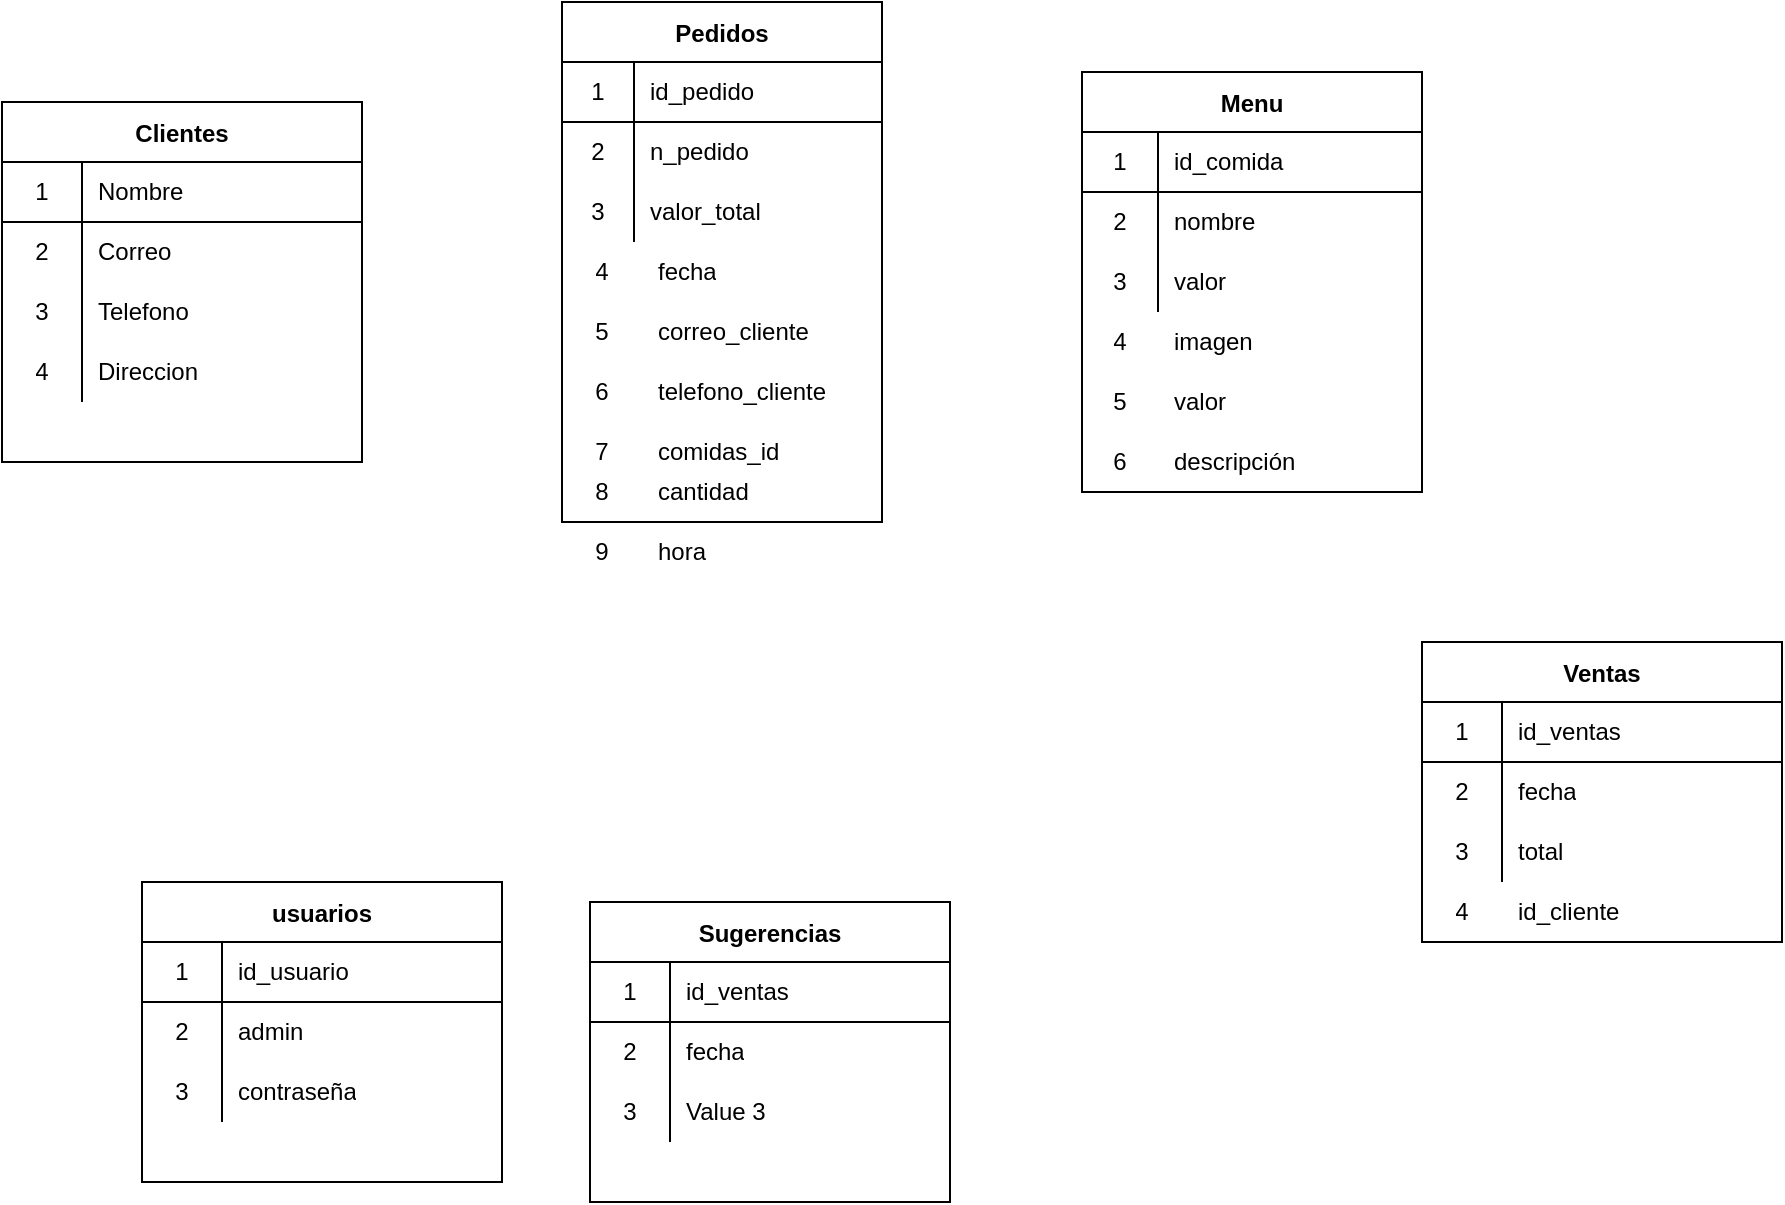 <mxfile version="15.1.0" type="github">
  <diagram id="-BG7lShjrqYhN6u9oOaw" name="Page-1">
    <mxGraphModel dx="1422" dy="746" grid="1" gridSize="10" guides="1" tooltips="1" connect="1" arrows="1" fold="1" page="1" pageScale="1" pageWidth="827" pageHeight="1169" math="0" shadow="0">
      <root>
        <mxCell id="0" />
        <mxCell id="1" parent="0" />
        <mxCell id="8oxBCnsaLcjRv4_HyD2p-2" value="Pedidos" style="shape=table;startSize=30;container=1;collapsible=0;childLayout=tableLayout;fixedRows=1;rowLines=0;fontStyle=1;align=center;pointerEvents=1;" parent="1" vertex="1">
          <mxGeometry x="310" y="90" width="160" height="260" as="geometry" />
        </mxCell>
        <mxCell id="8oxBCnsaLcjRv4_HyD2p-3" value="" style="shape=partialRectangle;html=1;whiteSpace=wrap;collapsible=0;dropTarget=0;pointerEvents=1;fillColor=none;top=0;left=0;bottom=1;right=0;points=[[0,0.5],[1,0.5]];portConstraint=eastwest;" parent="8oxBCnsaLcjRv4_HyD2p-2" vertex="1">
          <mxGeometry y="30" width="160" height="30" as="geometry" />
        </mxCell>
        <mxCell id="8oxBCnsaLcjRv4_HyD2p-4" value="1" style="shape=partialRectangle;html=1;whiteSpace=wrap;connectable=0;fillColor=none;top=0;left=0;bottom=0;right=0;overflow=hidden;pointerEvents=1;" parent="8oxBCnsaLcjRv4_HyD2p-3" vertex="1">
          <mxGeometry width="36" height="30" as="geometry" />
        </mxCell>
        <mxCell id="8oxBCnsaLcjRv4_HyD2p-5" value="id_pedido" style="shape=partialRectangle;html=1;whiteSpace=wrap;connectable=0;fillColor=none;top=0;left=0;bottom=0;right=0;align=left;spacingLeft=6;overflow=hidden;pointerEvents=1;" parent="8oxBCnsaLcjRv4_HyD2p-3" vertex="1">
          <mxGeometry x="36" width="124" height="30" as="geometry" />
        </mxCell>
        <mxCell id="8oxBCnsaLcjRv4_HyD2p-6" value="" style="shape=partialRectangle;html=1;whiteSpace=wrap;collapsible=0;dropTarget=0;pointerEvents=1;fillColor=none;top=0;left=0;bottom=0;right=0;points=[[0,0.5],[1,0.5]];portConstraint=eastwest;" parent="8oxBCnsaLcjRv4_HyD2p-2" vertex="1">
          <mxGeometry y="60" width="160" height="30" as="geometry" />
        </mxCell>
        <mxCell id="8oxBCnsaLcjRv4_HyD2p-7" value="2" style="shape=partialRectangle;html=1;whiteSpace=wrap;connectable=0;fillColor=none;top=0;left=0;bottom=0;right=0;overflow=hidden;pointerEvents=1;" parent="8oxBCnsaLcjRv4_HyD2p-6" vertex="1">
          <mxGeometry width="36" height="30" as="geometry" />
        </mxCell>
        <mxCell id="8oxBCnsaLcjRv4_HyD2p-8" value="n_pedido" style="shape=partialRectangle;html=1;whiteSpace=wrap;connectable=0;fillColor=none;top=0;left=0;bottom=0;right=0;align=left;spacingLeft=6;overflow=hidden;pointerEvents=1;" parent="8oxBCnsaLcjRv4_HyD2p-6" vertex="1">
          <mxGeometry x="36" width="124" height="30" as="geometry" />
        </mxCell>
        <mxCell id="8oxBCnsaLcjRv4_HyD2p-9" value="" style="shape=partialRectangle;html=1;whiteSpace=wrap;collapsible=0;dropTarget=0;pointerEvents=1;fillColor=none;top=0;left=0;bottom=0;right=0;points=[[0,0.5],[1,0.5]];portConstraint=eastwest;" parent="8oxBCnsaLcjRv4_HyD2p-2" vertex="1">
          <mxGeometry y="90" width="160" height="30" as="geometry" />
        </mxCell>
        <mxCell id="8oxBCnsaLcjRv4_HyD2p-10" value="3" style="shape=partialRectangle;html=1;whiteSpace=wrap;connectable=0;fillColor=none;top=0;left=0;bottom=0;right=0;overflow=hidden;pointerEvents=1;" parent="8oxBCnsaLcjRv4_HyD2p-9" vertex="1">
          <mxGeometry width="36" height="30" as="geometry" />
        </mxCell>
        <mxCell id="8oxBCnsaLcjRv4_HyD2p-11" value="valor_total" style="shape=partialRectangle;html=1;whiteSpace=wrap;connectable=0;fillColor=none;top=0;left=0;bottom=0;right=0;align=left;spacingLeft=6;overflow=hidden;pointerEvents=1;" parent="8oxBCnsaLcjRv4_HyD2p-9" vertex="1">
          <mxGeometry x="36" width="124" height="30" as="geometry" />
        </mxCell>
        <mxCell id="8oxBCnsaLcjRv4_HyD2p-12" value="Menu" style="shape=table;startSize=30;container=1;collapsible=0;childLayout=tableLayout;fixedRows=1;rowLines=0;fontStyle=1;align=center;pointerEvents=1;" parent="1" vertex="1">
          <mxGeometry x="570" y="125" width="170" height="210" as="geometry" />
        </mxCell>
        <mxCell id="8oxBCnsaLcjRv4_HyD2p-13" value="" style="shape=partialRectangle;html=1;whiteSpace=wrap;collapsible=0;dropTarget=0;pointerEvents=1;fillColor=none;top=0;left=0;bottom=1;right=0;points=[[0,0.5],[1,0.5]];portConstraint=eastwest;" parent="8oxBCnsaLcjRv4_HyD2p-12" vertex="1">
          <mxGeometry y="30" width="170" height="30" as="geometry" />
        </mxCell>
        <mxCell id="8oxBCnsaLcjRv4_HyD2p-14" value="1" style="shape=partialRectangle;html=1;whiteSpace=wrap;connectable=0;fillColor=none;top=0;left=0;bottom=0;right=0;overflow=hidden;pointerEvents=1;" parent="8oxBCnsaLcjRv4_HyD2p-13" vertex="1">
          <mxGeometry width="38" height="30" as="geometry" />
        </mxCell>
        <mxCell id="8oxBCnsaLcjRv4_HyD2p-15" value="id_comida" style="shape=partialRectangle;html=1;whiteSpace=wrap;connectable=0;fillColor=none;top=0;left=0;bottom=0;right=0;align=left;spacingLeft=6;overflow=hidden;pointerEvents=1;" parent="8oxBCnsaLcjRv4_HyD2p-13" vertex="1">
          <mxGeometry x="38" width="132" height="30" as="geometry" />
        </mxCell>
        <mxCell id="8oxBCnsaLcjRv4_HyD2p-16" value="" style="shape=partialRectangle;html=1;whiteSpace=wrap;collapsible=0;dropTarget=0;pointerEvents=1;fillColor=none;top=0;left=0;bottom=0;right=0;points=[[0,0.5],[1,0.5]];portConstraint=eastwest;" parent="8oxBCnsaLcjRv4_HyD2p-12" vertex="1">
          <mxGeometry y="60" width="170" height="30" as="geometry" />
        </mxCell>
        <mxCell id="8oxBCnsaLcjRv4_HyD2p-17" value="2" style="shape=partialRectangle;html=1;whiteSpace=wrap;connectable=0;fillColor=none;top=0;left=0;bottom=0;right=0;overflow=hidden;pointerEvents=1;" parent="8oxBCnsaLcjRv4_HyD2p-16" vertex="1">
          <mxGeometry width="38" height="30" as="geometry" />
        </mxCell>
        <mxCell id="8oxBCnsaLcjRv4_HyD2p-18" value="nombre" style="shape=partialRectangle;html=1;whiteSpace=wrap;connectable=0;fillColor=none;top=0;left=0;bottom=0;right=0;align=left;spacingLeft=6;overflow=hidden;pointerEvents=1;" parent="8oxBCnsaLcjRv4_HyD2p-16" vertex="1">
          <mxGeometry x="38" width="132" height="30" as="geometry" />
        </mxCell>
        <mxCell id="8oxBCnsaLcjRv4_HyD2p-19" value="" style="shape=partialRectangle;html=1;whiteSpace=wrap;collapsible=0;dropTarget=0;pointerEvents=1;fillColor=none;top=0;left=0;bottom=0;right=0;points=[[0,0.5],[1,0.5]];portConstraint=eastwest;" parent="8oxBCnsaLcjRv4_HyD2p-12" vertex="1">
          <mxGeometry y="90" width="170" height="30" as="geometry" />
        </mxCell>
        <mxCell id="8oxBCnsaLcjRv4_HyD2p-20" value="3" style="shape=partialRectangle;html=1;whiteSpace=wrap;connectable=0;fillColor=none;top=0;left=0;bottom=0;right=0;overflow=hidden;pointerEvents=1;" parent="8oxBCnsaLcjRv4_HyD2p-19" vertex="1">
          <mxGeometry width="38" height="30" as="geometry" />
        </mxCell>
        <mxCell id="8oxBCnsaLcjRv4_HyD2p-21" value="valor" style="shape=partialRectangle;html=1;whiteSpace=wrap;connectable=0;fillColor=none;top=0;left=0;bottom=0;right=0;align=left;spacingLeft=6;overflow=hidden;pointerEvents=1;" parent="8oxBCnsaLcjRv4_HyD2p-19" vertex="1">
          <mxGeometry x="38" width="132" height="30" as="geometry" />
        </mxCell>
        <mxCell id="8oxBCnsaLcjRv4_HyD2p-22" value="usuarios" style="shape=table;startSize=30;container=1;collapsible=0;childLayout=tableLayout;fixedRows=1;rowLines=0;fontStyle=1;align=center;pointerEvents=1;" parent="1" vertex="1">
          <mxGeometry x="100" y="530" width="180" height="150" as="geometry" />
        </mxCell>
        <mxCell id="8oxBCnsaLcjRv4_HyD2p-23" value="" style="shape=partialRectangle;html=1;whiteSpace=wrap;collapsible=0;dropTarget=0;pointerEvents=1;fillColor=none;top=0;left=0;bottom=1;right=0;points=[[0,0.5],[1,0.5]];portConstraint=eastwest;" parent="8oxBCnsaLcjRv4_HyD2p-22" vertex="1">
          <mxGeometry y="30" width="180" height="30" as="geometry" />
        </mxCell>
        <mxCell id="8oxBCnsaLcjRv4_HyD2p-24" value="1" style="shape=partialRectangle;html=1;whiteSpace=wrap;connectable=0;fillColor=none;top=0;left=0;bottom=0;right=0;overflow=hidden;pointerEvents=1;" parent="8oxBCnsaLcjRv4_HyD2p-23" vertex="1">
          <mxGeometry width="40" height="30" as="geometry" />
        </mxCell>
        <mxCell id="8oxBCnsaLcjRv4_HyD2p-25" value="id_usuario" style="shape=partialRectangle;html=1;whiteSpace=wrap;connectable=0;fillColor=none;top=0;left=0;bottom=0;right=0;align=left;spacingLeft=6;overflow=hidden;pointerEvents=1;" parent="8oxBCnsaLcjRv4_HyD2p-23" vertex="1">
          <mxGeometry x="40" width="140" height="30" as="geometry" />
        </mxCell>
        <mxCell id="8oxBCnsaLcjRv4_HyD2p-26" value="" style="shape=partialRectangle;html=1;whiteSpace=wrap;collapsible=0;dropTarget=0;pointerEvents=1;fillColor=none;top=0;left=0;bottom=0;right=0;points=[[0,0.5],[1,0.5]];portConstraint=eastwest;" parent="8oxBCnsaLcjRv4_HyD2p-22" vertex="1">
          <mxGeometry y="60" width="180" height="30" as="geometry" />
        </mxCell>
        <mxCell id="8oxBCnsaLcjRv4_HyD2p-27" value="2" style="shape=partialRectangle;html=1;whiteSpace=wrap;connectable=0;fillColor=none;top=0;left=0;bottom=0;right=0;overflow=hidden;pointerEvents=1;" parent="8oxBCnsaLcjRv4_HyD2p-26" vertex="1">
          <mxGeometry width="40" height="30" as="geometry" />
        </mxCell>
        <mxCell id="8oxBCnsaLcjRv4_HyD2p-28" value="admin" style="shape=partialRectangle;html=1;whiteSpace=wrap;connectable=0;fillColor=none;top=0;left=0;bottom=0;right=0;align=left;spacingLeft=6;overflow=hidden;pointerEvents=1;" parent="8oxBCnsaLcjRv4_HyD2p-26" vertex="1">
          <mxGeometry x="40" width="140" height="30" as="geometry" />
        </mxCell>
        <mxCell id="8oxBCnsaLcjRv4_HyD2p-29" value="" style="shape=partialRectangle;html=1;whiteSpace=wrap;collapsible=0;dropTarget=0;pointerEvents=1;fillColor=none;top=0;left=0;bottom=0;right=0;points=[[0,0.5],[1,0.5]];portConstraint=eastwest;" parent="8oxBCnsaLcjRv4_HyD2p-22" vertex="1">
          <mxGeometry y="90" width="180" height="30" as="geometry" />
        </mxCell>
        <mxCell id="8oxBCnsaLcjRv4_HyD2p-30" value="3" style="shape=partialRectangle;html=1;whiteSpace=wrap;connectable=0;fillColor=none;top=0;left=0;bottom=0;right=0;overflow=hidden;pointerEvents=1;" parent="8oxBCnsaLcjRv4_HyD2p-29" vertex="1">
          <mxGeometry width="40" height="30" as="geometry" />
        </mxCell>
        <mxCell id="8oxBCnsaLcjRv4_HyD2p-31" value="contraseña" style="shape=partialRectangle;html=1;whiteSpace=wrap;connectable=0;fillColor=none;top=0;left=0;bottom=0;right=0;align=left;spacingLeft=6;overflow=hidden;pointerEvents=1;" parent="8oxBCnsaLcjRv4_HyD2p-29" vertex="1">
          <mxGeometry x="40" width="140" height="30" as="geometry" />
        </mxCell>
        <mxCell id="8oxBCnsaLcjRv4_HyD2p-35" value="" style="shape=partialRectangle;html=1;whiteSpace=wrap;collapsible=0;dropTarget=0;pointerEvents=1;fillColor=none;top=0;left=0;bottom=0;right=0;points=[[0,0.5],[1,0.5]];portConstraint=eastwest;" parent="1" vertex="1">
          <mxGeometry x="570" y="245" width="170" height="30" as="geometry" />
        </mxCell>
        <mxCell id="8oxBCnsaLcjRv4_HyD2p-36" value="4" style="shape=partialRectangle;html=1;whiteSpace=wrap;connectable=0;fillColor=none;top=0;left=0;bottom=0;right=0;overflow=hidden;pointerEvents=1;" parent="8oxBCnsaLcjRv4_HyD2p-35" vertex="1">
          <mxGeometry width="38" height="30" as="geometry" />
        </mxCell>
        <mxCell id="8oxBCnsaLcjRv4_HyD2p-37" value="imagen" style="shape=partialRectangle;html=1;whiteSpace=wrap;connectable=0;fillColor=none;top=0;left=0;bottom=0;right=0;align=left;spacingLeft=6;overflow=hidden;pointerEvents=1;" parent="8oxBCnsaLcjRv4_HyD2p-35" vertex="1">
          <mxGeometry x="38" width="132" height="30" as="geometry" />
        </mxCell>
        <mxCell id="8oxBCnsaLcjRv4_HyD2p-38" value="" style="shape=partialRectangle;html=1;whiteSpace=wrap;collapsible=0;dropTarget=0;pointerEvents=1;fillColor=none;top=0;left=0;bottom=0;right=0;points=[[0,0.5],[1,0.5]];portConstraint=eastwest;" parent="1" vertex="1">
          <mxGeometry x="570" y="275" width="170" height="30" as="geometry" />
        </mxCell>
        <mxCell id="8oxBCnsaLcjRv4_HyD2p-39" value="5" style="shape=partialRectangle;html=1;whiteSpace=wrap;connectable=0;fillColor=none;top=0;left=0;bottom=0;right=0;overflow=hidden;pointerEvents=1;" parent="8oxBCnsaLcjRv4_HyD2p-38" vertex="1">
          <mxGeometry width="38" height="30" as="geometry" />
        </mxCell>
        <mxCell id="8oxBCnsaLcjRv4_HyD2p-40" value="valor" style="shape=partialRectangle;html=1;whiteSpace=wrap;connectable=0;fillColor=none;top=0;left=0;bottom=0;right=0;align=left;spacingLeft=6;overflow=hidden;pointerEvents=1;" parent="8oxBCnsaLcjRv4_HyD2p-38" vertex="1">
          <mxGeometry x="38" width="132" height="30" as="geometry" />
        </mxCell>
        <mxCell id="8oxBCnsaLcjRv4_HyD2p-44" value="" style="shape=partialRectangle;html=1;whiteSpace=wrap;collapsible=0;dropTarget=0;pointerEvents=1;fillColor=none;top=0;left=0;bottom=0;right=0;points=[[0,0.5],[1,0.5]];portConstraint=eastwest;" parent="1" vertex="1">
          <mxGeometry x="310" y="240" width="180" height="30" as="geometry" />
        </mxCell>
        <mxCell id="8oxBCnsaLcjRv4_HyD2p-45" value="5" style="shape=partialRectangle;html=1;whiteSpace=wrap;connectable=0;fillColor=none;top=0;left=0;bottom=0;right=0;overflow=hidden;pointerEvents=1;" parent="8oxBCnsaLcjRv4_HyD2p-44" vertex="1">
          <mxGeometry width="40" height="30" as="geometry" />
        </mxCell>
        <mxCell id="8oxBCnsaLcjRv4_HyD2p-46" value="correo_cliente" style="shape=partialRectangle;html=1;whiteSpace=wrap;connectable=0;fillColor=none;top=0;left=0;bottom=0;right=0;align=left;spacingLeft=6;overflow=hidden;pointerEvents=1;" parent="8oxBCnsaLcjRv4_HyD2p-44" vertex="1">
          <mxGeometry x="40" width="140" height="30" as="geometry" />
        </mxCell>
        <mxCell id="8oxBCnsaLcjRv4_HyD2p-47" value="" style="shape=partialRectangle;html=1;whiteSpace=wrap;collapsible=0;dropTarget=0;pointerEvents=1;fillColor=none;top=0;left=0;bottom=0;right=0;points=[[0,0.5],[1,0.5]];portConstraint=eastwest;" parent="1" vertex="1">
          <mxGeometry x="310" y="270" width="180" height="30" as="geometry" />
        </mxCell>
        <mxCell id="8oxBCnsaLcjRv4_HyD2p-48" value="6" style="shape=partialRectangle;html=1;whiteSpace=wrap;connectable=0;fillColor=none;top=0;left=0;bottom=0;right=0;overflow=hidden;pointerEvents=1;" parent="8oxBCnsaLcjRv4_HyD2p-47" vertex="1">
          <mxGeometry width="40" height="30" as="geometry" />
        </mxCell>
        <mxCell id="8oxBCnsaLcjRv4_HyD2p-49" value="telefono_cliente" style="shape=partialRectangle;html=1;whiteSpace=wrap;connectable=0;fillColor=none;top=0;left=0;bottom=0;right=0;align=left;spacingLeft=6;overflow=hidden;pointerEvents=1;" parent="8oxBCnsaLcjRv4_HyD2p-47" vertex="1">
          <mxGeometry x="40" width="140" height="30" as="geometry" />
        </mxCell>
        <mxCell id="8oxBCnsaLcjRv4_HyD2p-60" value="" style="shape=partialRectangle;html=1;whiteSpace=wrap;collapsible=0;dropTarget=0;pointerEvents=1;fillColor=none;top=0;left=0;bottom=0;right=0;points=[[0,0.5],[1,0.5]];portConstraint=eastwest;" parent="1" vertex="1">
          <mxGeometry x="310" y="300" width="180" height="30" as="geometry" />
        </mxCell>
        <mxCell id="8oxBCnsaLcjRv4_HyD2p-61" value="7" style="shape=partialRectangle;html=1;whiteSpace=wrap;connectable=0;fillColor=none;top=0;left=0;bottom=0;right=0;overflow=hidden;pointerEvents=1;" parent="8oxBCnsaLcjRv4_HyD2p-60" vertex="1">
          <mxGeometry width="40" height="30" as="geometry" />
        </mxCell>
        <mxCell id="8oxBCnsaLcjRv4_HyD2p-62" value="comidas_id" style="shape=partialRectangle;html=1;whiteSpace=wrap;connectable=0;fillColor=none;top=0;left=0;bottom=0;right=0;align=left;spacingLeft=6;overflow=hidden;pointerEvents=1;" parent="8oxBCnsaLcjRv4_HyD2p-60" vertex="1">
          <mxGeometry x="40" width="140" height="30" as="geometry" />
        </mxCell>
        <mxCell id="8oxBCnsaLcjRv4_HyD2p-63" value="" style="shape=partialRectangle;html=1;whiteSpace=wrap;collapsible=0;dropTarget=0;pointerEvents=1;fillColor=none;top=0;left=0;bottom=0;right=0;points=[[0,0.5],[1,0.5]];portConstraint=eastwest;" parent="1" vertex="1">
          <mxGeometry x="570" y="305" width="170" height="30" as="geometry" />
        </mxCell>
        <mxCell id="8oxBCnsaLcjRv4_HyD2p-64" value="6" style="shape=partialRectangle;html=1;whiteSpace=wrap;connectable=0;fillColor=none;top=0;left=0;bottom=0;right=0;overflow=hidden;pointerEvents=1;" parent="8oxBCnsaLcjRv4_HyD2p-63" vertex="1">
          <mxGeometry width="38" height="30" as="geometry" />
        </mxCell>
        <mxCell id="8oxBCnsaLcjRv4_HyD2p-65" value="descripción" style="shape=partialRectangle;html=1;whiteSpace=wrap;connectable=0;fillColor=none;top=0;left=0;bottom=0;right=0;align=left;spacingLeft=6;overflow=hidden;pointerEvents=1;" parent="8oxBCnsaLcjRv4_HyD2p-63" vertex="1">
          <mxGeometry x="38" width="132" height="30" as="geometry" />
        </mxCell>
        <mxCell id="8oxBCnsaLcjRv4_HyD2p-66" value="" style="shape=partialRectangle;html=1;whiteSpace=wrap;collapsible=0;dropTarget=0;pointerEvents=1;fillColor=none;top=0;left=0;bottom=0;right=0;points=[[0,0.5],[1,0.5]];portConstraint=eastwest;" parent="1" vertex="1">
          <mxGeometry x="310" y="320" width="180" height="30" as="geometry" />
        </mxCell>
        <mxCell id="8oxBCnsaLcjRv4_HyD2p-67" value="8" style="shape=partialRectangle;html=1;whiteSpace=wrap;connectable=0;fillColor=none;top=0;left=0;bottom=0;right=0;overflow=hidden;pointerEvents=1;" parent="8oxBCnsaLcjRv4_HyD2p-66" vertex="1">
          <mxGeometry width="40" height="30" as="geometry" />
        </mxCell>
        <mxCell id="8oxBCnsaLcjRv4_HyD2p-68" value="cantidad" style="shape=partialRectangle;html=1;whiteSpace=wrap;connectable=0;fillColor=none;top=0;left=0;bottom=0;right=0;align=left;spacingLeft=6;overflow=hidden;pointerEvents=1;" parent="8oxBCnsaLcjRv4_HyD2p-66" vertex="1">
          <mxGeometry x="40" width="140" height="30" as="geometry" />
        </mxCell>
        <mxCell id="8oxBCnsaLcjRv4_HyD2p-69" value="Ventas" style="shape=table;startSize=30;container=1;collapsible=0;childLayout=tableLayout;fixedRows=1;rowLines=0;fontStyle=1;align=center;pointerEvents=1;" parent="1" vertex="1">
          <mxGeometry x="740" y="410" width="180" height="150" as="geometry" />
        </mxCell>
        <mxCell id="8oxBCnsaLcjRv4_HyD2p-70" value="" style="shape=partialRectangle;html=1;whiteSpace=wrap;collapsible=0;dropTarget=0;pointerEvents=1;fillColor=none;top=0;left=0;bottom=1;right=0;points=[[0,0.5],[1,0.5]];portConstraint=eastwest;" parent="8oxBCnsaLcjRv4_HyD2p-69" vertex="1">
          <mxGeometry y="30" width="180" height="30" as="geometry" />
        </mxCell>
        <mxCell id="8oxBCnsaLcjRv4_HyD2p-71" value="1" style="shape=partialRectangle;html=1;whiteSpace=wrap;connectable=0;fillColor=none;top=0;left=0;bottom=0;right=0;overflow=hidden;pointerEvents=1;" parent="8oxBCnsaLcjRv4_HyD2p-70" vertex="1">
          <mxGeometry width="40" height="30" as="geometry" />
        </mxCell>
        <mxCell id="8oxBCnsaLcjRv4_HyD2p-72" value="id_ventas" style="shape=partialRectangle;html=1;whiteSpace=wrap;connectable=0;fillColor=none;top=0;left=0;bottom=0;right=0;align=left;spacingLeft=6;overflow=hidden;pointerEvents=1;" parent="8oxBCnsaLcjRv4_HyD2p-70" vertex="1">
          <mxGeometry x="40" width="140" height="30" as="geometry" />
        </mxCell>
        <mxCell id="8oxBCnsaLcjRv4_HyD2p-73" value="" style="shape=partialRectangle;html=1;whiteSpace=wrap;collapsible=0;dropTarget=0;pointerEvents=1;fillColor=none;top=0;left=0;bottom=0;right=0;points=[[0,0.5],[1,0.5]];portConstraint=eastwest;" parent="8oxBCnsaLcjRv4_HyD2p-69" vertex="1">
          <mxGeometry y="60" width="180" height="30" as="geometry" />
        </mxCell>
        <mxCell id="8oxBCnsaLcjRv4_HyD2p-74" value="2" style="shape=partialRectangle;html=1;whiteSpace=wrap;connectable=0;fillColor=none;top=0;left=0;bottom=0;right=0;overflow=hidden;pointerEvents=1;" parent="8oxBCnsaLcjRv4_HyD2p-73" vertex="1">
          <mxGeometry width="40" height="30" as="geometry" />
        </mxCell>
        <mxCell id="8oxBCnsaLcjRv4_HyD2p-75" value="fecha" style="shape=partialRectangle;html=1;whiteSpace=wrap;connectable=0;fillColor=none;top=0;left=0;bottom=0;right=0;align=left;spacingLeft=6;overflow=hidden;pointerEvents=1;" parent="8oxBCnsaLcjRv4_HyD2p-73" vertex="1">
          <mxGeometry x="40" width="140" height="30" as="geometry" />
        </mxCell>
        <mxCell id="8oxBCnsaLcjRv4_HyD2p-76" value="" style="shape=partialRectangle;html=1;whiteSpace=wrap;collapsible=0;dropTarget=0;pointerEvents=1;fillColor=none;top=0;left=0;bottom=0;right=0;points=[[0,0.5],[1,0.5]];portConstraint=eastwest;" parent="8oxBCnsaLcjRv4_HyD2p-69" vertex="1">
          <mxGeometry y="90" width="180" height="30" as="geometry" />
        </mxCell>
        <mxCell id="8oxBCnsaLcjRv4_HyD2p-77" value="3" style="shape=partialRectangle;html=1;whiteSpace=wrap;connectable=0;fillColor=none;top=0;left=0;bottom=0;right=0;overflow=hidden;pointerEvents=1;" parent="8oxBCnsaLcjRv4_HyD2p-76" vertex="1">
          <mxGeometry width="40" height="30" as="geometry" />
        </mxCell>
        <mxCell id="8oxBCnsaLcjRv4_HyD2p-78" value="total" style="shape=partialRectangle;html=1;whiteSpace=wrap;connectable=0;fillColor=none;top=0;left=0;bottom=0;right=0;align=left;spacingLeft=6;overflow=hidden;pointerEvents=1;" parent="8oxBCnsaLcjRv4_HyD2p-76" vertex="1">
          <mxGeometry x="40" width="140" height="30" as="geometry" />
        </mxCell>
        <mxCell id="8oxBCnsaLcjRv4_HyD2p-79" value="" style="shape=partialRectangle;html=1;whiteSpace=wrap;collapsible=0;dropTarget=0;pointerEvents=1;fillColor=none;top=0;left=0;bottom=0;right=0;points=[[0,0.5],[1,0.5]];portConstraint=eastwest;" parent="1" vertex="1">
          <mxGeometry x="310" y="350" width="180" height="30" as="geometry" />
        </mxCell>
        <mxCell id="8oxBCnsaLcjRv4_HyD2p-80" value="9" style="shape=partialRectangle;html=1;whiteSpace=wrap;connectable=0;fillColor=none;top=0;left=0;bottom=0;right=0;overflow=hidden;pointerEvents=1;" parent="8oxBCnsaLcjRv4_HyD2p-79" vertex="1">
          <mxGeometry width="40" height="30" as="geometry" />
        </mxCell>
        <mxCell id="8oxBCnsaLcjRv4_HyD2p-81" value="hora" style="shape=partialRectangle;html=1;whiteSpace=wrap;connectable=0;fillColor=none;top=0;left=0;bottom=0;right=0;align=left;spacingLeft=6;overflow=hidden;pointerEvents=1;" parent="8oxBCnsaLcjRv4_HyD2p-79" vertex="1">
          <mxGeometry x="40" width="140" height="30" as="geometry" />
        </mxCell>
        <mxCell id="8oxBCnsaLcjRv4_HyD2p-85" value="Clientes" style="shape=table;startSize=30;container=1;collapsible=0;childLayout=tableLayout;fixedRows=1;rowLines=0;fontStyle=1;align=center;pointerEvents=1;" parent="1" vertex="1">
          <mxGeometry x="30" y="140" width="180" height="180" as="geometry" />
        </mxCell>
        <mxCell id="8oxBCnsaLcjRv4_HyD2p-86" value="" style="shape=partialRectangle;html=1;whiteSpace=wrap;collapsible=0;dropTarget=0;pointerEvents=1;fillColor=none;top=0;left=0;bottom=1;right=0;points=[[0,0.5],[1,0.5]];portConstraint=eastwest;" parent="8oxBCnsaLcjRv4_HyD2p-85" vertex="1">
          <mxGeometry y="30" width="180" height="30" as="geometry" />
        </mxCell>
        <mxCell id="8oxBCnsaLcjRv4_HyD2p-87" value="1" style="shape=partialRectangle;html=1;whiteSpace=wrap;connectable=0;fillColor=none;top=0;left=0;bottom=0;right=0;overflow=hidden;pointerEvents=1;" parent="8oxBCnsaLcjRv4_HyD2p-86" vertex="1">
          <mxGeometry width="40" height="30" as="geometry" />
        </mxCell>
        <mxCell id="8oxBCnsaLcjRv4_HyD2p-88" value="Nombre" style="shape=partialRectangle;html=1;whiteSpace=wrap;connectable=0;fillColor=none;top=0;left=0;bottom=0;right=0;align=left;spacingLeft=6;overflow=hidden;pointerEvents=1;" parent="8oxBCnsaLcjRv4_HyD2p-86" vertex="1">
          <mxGeometry x="40" width="140" height="30" as="geometry" />
        </mxCell>
        <mxCell id="8oxBCnsaLcjRv4_HyD2p-89" value="" style="shape=partialRectangle;html=1;whiteSpace=wrap;collapsible=0;dropTarget=0;pointerEvents=1;fillColor=none;top=0;left=0;bottom=0;right=0;points=[[0,0.5],[1,0.5]];portConstraint=eastwest;" parent="8oxBCnsaLcjRv4_HyD2p-85" vertex="1">
          <mxGeometry y="60" width="180" height="30" as="geometry" />
        </mxCell>
        <mxCell id="8oxBCnsaLcjRv4_HyD2p-90" value="2" style="shape=partialRectangle;html=1;whiteSpace=wrap;connectable=0;fillColor=none;top=0;left=0;bottom=0;right=0;overflow=hidden;pointerEvents=1;" parent="8oxBCnsaLcjRv4_HyD2p-89" vertex="1">
          <mxGeometry width="40" height="30" as="geometry" />
        </mxCell>
        <mxCell id="8oxBCnsaLcjRv4_HyD2p-91" value="Correo" style="shape=partialRectangle;html=1;whiteSpace=wrap;connectable=0;fillColor=none;top=0;left=0;bottom=0;right=0;align=left;spacingLeft=6;overflow=hidden;pointerEvents=1;" parent="8oxBCnsaLcjRv4_HyD2p-89" vertex="1">
          <mxGeometry x="40" width="140" height="30" as="geometry" />
        </mxCell>
        <mxCell id="8oxBCnsaLcjRv4_HyD2p-92" value="" style="shape=partialRectangle;html=1;whiteSpace=wrap;collapsible=0;dropTarget=0;pointerEvents=1;fillColor=none;top=0;left=0;bottom=0;right=0;points=[[0,0.5],[1,0.5]];portConstraint=eastwest;" parent="8oxBCnsaLcjRv4_HyD2p-85" vertex="1">
          <mxGeometry y="90" width="180" height="30" as="geometry" />
        </mxCell>
        <mxCell id="8oxBCnsaLcjRv4_HyD2p-93" value="3" style="shape=partialRectangle;html=1;whiteSpace=wrap;connectable=0;fillColor=none;top=0;left=0;bottom=0;right=0;overflow=hidden;pointerEvents=1;" parent="8oxBCnsaLcjRv4_HyD2p-92" vertex="1">
          <mxGeometry width="40" height="30" as="geometry" />
        </mxCell>
        <mxCell id="8oxBCnsaLcjRv4_HyD2p-94" value="Telefono" style="shape=partialRectangle;html=1;whiteSpace=wrap;connectable=0;fillColor=none;top=0;left=0;bottom=0;right=0;align=left;spacingLeft=6;overflow=hidden;pointerEvents=1;" parent="8oxBCnsaLcjRv4_HyD2p-92" vertex="1">
          <mxGeometry x="40" width="140" height="30" as="geometry" />
        </mxCell>
        <mxCell id="v3R-_dx5iLcZO-rQuWgZ-11" value="" style="shape=partialRectangle;html=1;whiteSpace=wrap;collapsible=0;dropTarget=0;pointerEvents=1;fillColor=none;top=0;left=0;bottom=0;right=0;points=[[0,0.5],[1,0.5]];portConstraint=eastwest;" vertex="1" parent="8oxBCnsaLcjRv4_HyD2p-85">
          <mxGeometry y="120" width="180" height="30" as="geometry" />
        </mxCell>
        <mxCell id="v3R-_dx5iLcZO-rQuWgZ-12" value="4" style="shape=partialRectangle;html=1;whiteSpace=wrap;connectable=0;fillColor=none;top=0;left=0;bottom=0;right=0;overflow=hidden;pointerEvents=1;" vertex="1" parent="v3R-_dx5iLcZO-rQuWgZ-11">
          <mxGeometry width="40" height="30" as="geometry" />
        </mxCell>
        <mxCell id="v3R-_dx5iLcZO-rQuWgZ-13" value="Direccion" style="shape=partialRectangle;html=1;whiteSpace=wrap;connectable=0;fillColor=none;top=0;left=0;bottom=0;right=0;align=left;spacingLeft=6;overflow=hidden;pointerEvents=1;" vertex="1" parent="v3R-_dx5iLcZO-rQuWgZ-11">
          <mxGeometry x="40" width="140" height="30" as="geometry" />
        </mxCell>
        <mxCell id="v3R-_dx5iLcZO-rQuWgZ-1" value="Sugerencias" style="shape=table;startSize=30;container=1;collapsible=0;childLayout=tableLayout;fixedRows=1;rowLines=0;fontStyle=1;align=center;pointerEvents=1;" vertex="1" parent="1">
          <mxGeometry x="324" y="540" width="180" height="150" as="geometry" />
        </mxCell>
        <mxCell id="v3R-_dx5iLcZO-rQuWgZ-2" value="" style="shape=partialRectangle;html=1;whiteSpace=wrap;collapsible=0;dropTarget=0;pointerEvents=1;fillColor=none;top=0;left=0;bottom=1;right=0;points=[[0,0.5],[1,0.5]];portConstraint=eastwest;" vertex="1" parent="v3R-_dx5iLcZO-rQuWgZ-1">
          <mxGeometry y="30" width="180" height="30" as="geometry" />
        </mxCell>
        <mxCell id="v3R-_dx5iLcZO-rQuWgZ-3" value="1" style="shape=partialRectangle;html=1;whiteSpace=wrap;connectable=0;fillColor=none;top=0;left=0;bottom=0;right=0;overflow=hidden;pointerEvents=1;" vertex="1" parent="v3R-_dx5iLcZO-rQuWgZ-2">
          <mxGeometry width="40" height="30" as="geometry" />
        </mxCell>
        <mxCell id="v3R-_dx5iLcZO-rQuWgZ-4" value="id_ventas" style="shape=partialRectangle;html=1;whiteSpace=wrap;connectable=0;fillColor=none;top=0;left=0;bottom=0;right=0;align=left;spacingLeft=6;overflow=hidden;pointerEvents=1;" vertex="1" parent="v3R-_dx5iLcZO-rQuWgZ-2">
          <mxGeometry x="40" width="140" height="30" as="geometry" />
        </mxCell>
        <mxCell id="v3R-_dx5iLcZO-rQuWgZ-5" value="" style="shape=partialRectangle;html=1;whiteSpace=wrap;collapsible=0;dropTarget=0;pointerEvents=1;fillColor=none;top=0;left=0;bottom=0;right=0;points=[[0,0.5],[1,0.5]];portConstraint=eastwest;" vertex="1" parent="v3R-_dx5iLcZO-rQuWgZ-1">
          <mxGeometry y="60" width="180" height="30" as="geometry" />
        </mxCell>
        <mxCell id="v3R-_dx5iLcZO-rQuWgZ-6" value="2" style="shape=partialRectangle;html=1;whiteSpace=wrap;connectable=0;fillColor=none;top=0;left=0;bottom=0;right=0;overflow=hidden;pointerEvents=1;" vertex="1" parent="v3R-_dx5iLcZO-rQuWgZ-5">
          <mxGeometry width="40" height="30" as="geometry" />
        </mxCell>
        <mxCell id="v3R-_dx5iLcZO-rQuWgZ-7" value="fecha" style="shape=partialRectangle;html=1;whiteSpace=wrap;connectable=0;fillColor=none;top=0;left=0;bottom=0;right=0;align=left;spacingLeft=6;overflow=hidden;pointerEvents=1;" vertex="1" parent="v3R-_dx5iLcZO-rQuWgZ-5">
          <mxGeometry x="40" width="140" height="30" as="geometry" />
        </mxCell>
        <mxCell id="v3R-_dx5iLcZO-rQuWgZ-8" value="" style="shape=partialRectangle;html=1;whiteSpace=wrap;collapsible=0;dropTarget=0;pointerEvents=1;fillColor=none;top=0;left=0;bottom=0;right=0;points=[[0,0.5],[1,0.5]];portConstraint=eastwest;" vertex="1" parent="v3R-_dx5iLcZO-rQuWgZ-1">
          <mxGeometry y="90" width="180" height="30" as="geometry" />
        </mxCell>
        <mxCell id="v3R-_dx5iLcZO-rQuWgZ-9" value="3" style="shape=partialRectangle;html=1;whiteSpace=wrap;connectable=0;fillColor=none;top=0;left=0;bottom=0;right=0;overflow=hidden;pointerEvents=1;" vertex="1" parent="v3R-_dx5iLcZO-rQuWgZ-8">
          <mxGeometry width="40" height="30" as="geometry" />
        </mxCell>
        <mxCell id="v3R-_dx5iLcZO-rQuWgZ-10" value="Value 3" style="shape=partialRectangle;html=1;whiteSpace=wrap;connectable=0;fillColor=none;top=0;left=0;bottom=0;right=0;align=left;spacingLeft=6;overflow=hidden;pointerEvents=1;" vertex="1" parent="v3R-_dx5iLcZO-rQuWgZ-8">
          <mxGeometry x="40" width="140" height="30" as="geometry" />
        </mxCell>
        <mxCell id="8oxBCnsaLcjRv4_HyD2p-41" value="" style="shape=partialRectangle;html=1;whiteSpace=wrap;collapsible=0;dropTarget=0;pointerEvents=1;fillColor=none;top=0;left=0;bottom=0;right=0;points=[[0,0.5],[1,0.5]];portConstraint=eastwest;" parent="1" vertex="1">
          <mxGeometry x="310" y="210" width="180" height="30" as="geometry" />
        </mxCell>
        <mxCell id="8oxBCnsaLcjRv4_HyD2p-42" value="4" style="shape=partialRectangle;html=1;whiteSpace=wrap;connectable=0;fillColor=none;top=0;left=0;bottom=0;right=0;overflow=hidden;pointerEvents=1;" parent="8oxBCnsaLcjRv4_HyD2p-41" vertex="1">
          <mxGeometry width="40" height="30" as="geometry" />
        </mxCell>
        <mxCell id="8oxBCnsaLcjRv4_HyD2p-43" value="fecha" style="shape=partialRectangle;html=1;whiteSpace=wrap;connectable=0;fillColor=none;top=0;left=0;bottom=0;right=0;align=left;spacingLeft=6;overflow=hidden;pointerEvents=1;" parent="8oxBCnsaLcjRv4_HyD2p-41" vertex="1">
          <mxGeometry x="40" width="140" height="30" as="geometry" />
        </mxCell>
        <mxCell id="v3R-_dx5iLcZO-rQuWgZ-14" value="" style="shape=partialRectangle;html=1;whiteSpace=wrap;collapsible=0;dropTarget=0;pointerEvents=1;fillColor=none;top=0;left=0;bottom=0;right=0;points=[[0,0.5],[1,0.5]];portConstraint=eastwest;" vertex="1" parent="1">
          <mxGeometry x="740" y="530" width="180" height="30" as="geometry" />
        </mxCell>
        <mxCell id="v3R-_dx5iLcZO-rQuWgZ-15" value="4" style="shape=partialRectangle;html=1;whiteSpace=wrap;connectable=0;fillColor=none;top=0;left=0;bottom=0;right=0;overflow=hidden;pointerEvents=1;" vertex="1" parent="v3R-_dx5iLcZO-rQuWgZ-14">
          <mxGeometry width="40" height="30" as="geometry" />
        </mxCell>
        <mxCell id="v3R-_dx5iLcZO-rQuWgZ-16" value="id_cliente" style="shape=partialRectangle;html=1;whiteSpace=wrap;connectable=0;fillColor=none;top=0;left=0;bottom=0;right=0;align=left;spacingLeft=6;overflow=hidden;pointerEvents=1;" vertex="1" parent="v3R-_dx5iLcZO-rQuWgZ-14">
          <mxGeometry x="40" width="140" height="30" as="geometry" />
        </mxCell>
      </root>
    </mxGraphModel>
  </diagram>
</mxfile>

